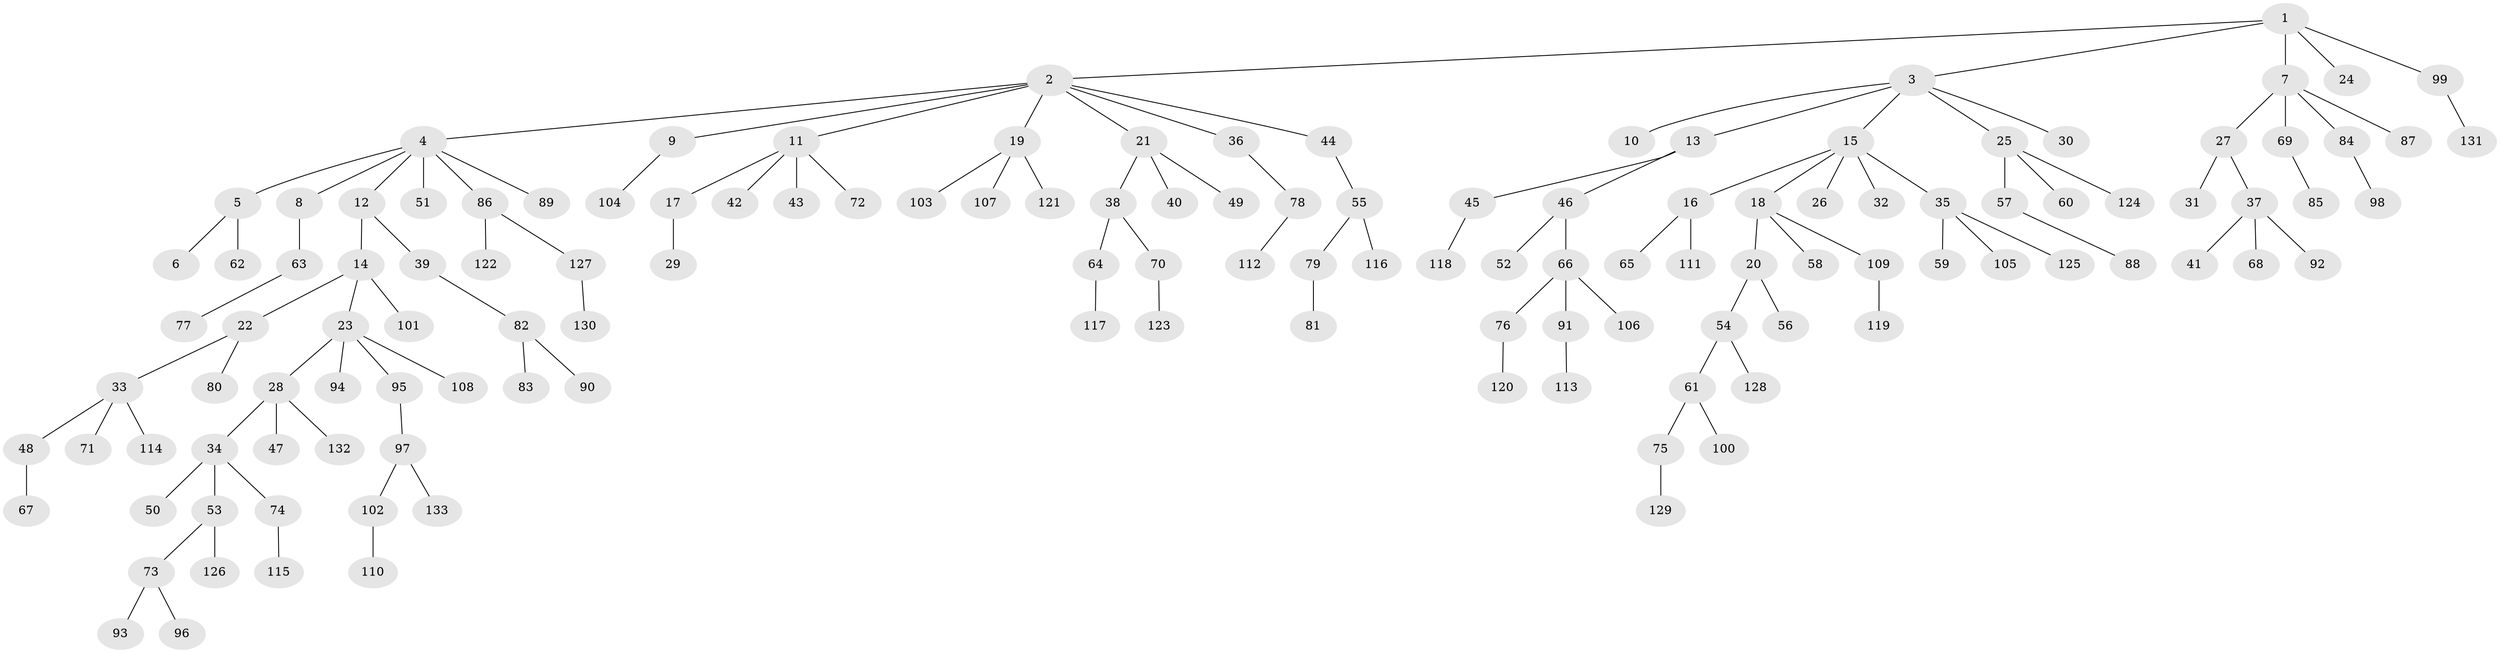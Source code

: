 // Generated by graph-tools (version 1.1) at 2025/11/02/27/25 16:11:27]
// undirected, 133 vertices, 132 edges
graph export_dot {
graph [start="1"]
  node [color=gray90,style=filled];
  1;
  2;
  3;
  4;
  5;
  6;
  7;
  8;
  9;
  10;
  11;
  12;
  13;
  14;
  15;
  16;
  17;
  18;
  19;
  20;
  21;
  22;
  23;
  24;
  25;
  26;
  27;
  28;
  29;
  30;
  31;
  32;
  33;
  34;
  35;
  36;
  37;
  38;
  39;
  40;
  41;
  42;
  43;
  44;
  45;
  46;
  47;
  48;
  49;
  50;
  51;
  52;
  53;
  54;
  55;
  56;
  57;
  58;
  59;
  60;
  61;
  62;
  63;
  64;
  65;
  66;
  67;
  68;
  69;
  70;
  71;
  72;
  73;
  74;
  75;
  76;
  77;
  78;
  79;
  80;
  81;
  82;
  83;
  84;
  85;
  86;
  87;
  88;
  89;
  90;
  91;
  92;
  93;
  94;
  95;
  96;
  97;
  98;
  99;
  100;
  101;
  102;
  103;
  104;
  105;
  106;
  107;
  108;
  109;
  110;
  111;
  112;
  113;
  114;
  115;
  116;
  117;
  118;
  119;
  120;
  121;
  122;
  123;
  124;
  125;
  126;
  127;
  128;
  129;
  130;
  131;
  132;
  133;
  1 -- 2;
  1 -- 3;
  1 -- 7;
  1 -- 24;
  1 -- 99;
  2 -- 4;
  2 -- 9;
  2 -- 11;
  2 -- 19;
  2 -- 21;
  2 -- 36;
  2 -- 44;
  3 -- 10;
  3 -- 13;
  3 -- 15;
  3 -- 25;
  3 -- 30;
  4 -- 5;
  4 -- 8;
  4 -- 12;
  4 -- 51;
  4 -- 86;
  4 -- 89;
  5 -- 6;
  5 -- 62;
  7 -- 27;
  7 -- 69;
  7 -- 84;
  7 -- 87;
  8 -- 63;
  9 -- 104;
  11 -- 17;
  11 -- 42;
  11 -- 43;
  11 -- 72;
  12 -- 14;
  12 -- 39;
  13 -- 45;
  13 -- 46;
  14 -- 22;
  14 -- 23;
  14 -- 101;
  15 -- 16;
  15 -- 18;
  15 -- 26;
  15 -- 32;
  15 -- 35;
  16 -- 65;
  16 -- 111;
  17 -- 29;
  18 -- 20;
  18 -- 58;
  18 -- 109;
  19 -- 103;
  19 -- 107;
  19 -- 121;
  20 -- 54;
  20 -- 56;
  21 -- 38;
  21 -- 40;
  21 -- 49;
  22 -- 33;
  22 -- 80;
  23 -- 28;
  23 -- 94;
  23 -- 95;
  23 -- 108;
  25 -- 57;
  25 -- 60;
  25 -- 124;
  27 -- 31;
  27 -- 37;
  28 -- 34;
  28 -- 47;
  28 -- 132;
  33 -- 48;
  33 -- 71;
  33 -- 114;
  34 -- 50;
  34 -- 53;
  34 -- 74;
  35 -- 59;
  35 -- 105;
  35 -- 125;
  36 -- 78;
  37 -- 41;
  37 -- 68;
  37 -- 92;
  38 -- 64;
  38 -- 70;
  39 -- 82;
  44 -- 55;
  45 -- 118;
  46 -- 52;
  46 -- 66;
  48 -- 67;
  53 -- 73;
  53 -- 126;
  54 -- 61;
  54 -- 128;
  55 -- 79;
  55 -- 116;
  57 -- 88;
  61 -- 75;
  61 -- 100;
  63 -- 77;
  64 -- 117;
  66 -- 76;
  66 -- 91;
  66 -- 106;
  69 -- 85;
  70 -- 123;
  73 -- 93;
  73 -- 96;
  74 -- 115;
  75 -- 129;
  76 -- 120;
  78 -- 112;
  79 -- 81;
  82 -- 83;
  82 -- 90;
  84 -- 98;
  86 -- 122;
  86 -- 127;
  91 -- 113;
  95 -- 97;
  97 -- 102;
  97 -- 133;
  99 -- 131;
  102 -- 110;
  109 -- 119;
  127 -- 130;
}
